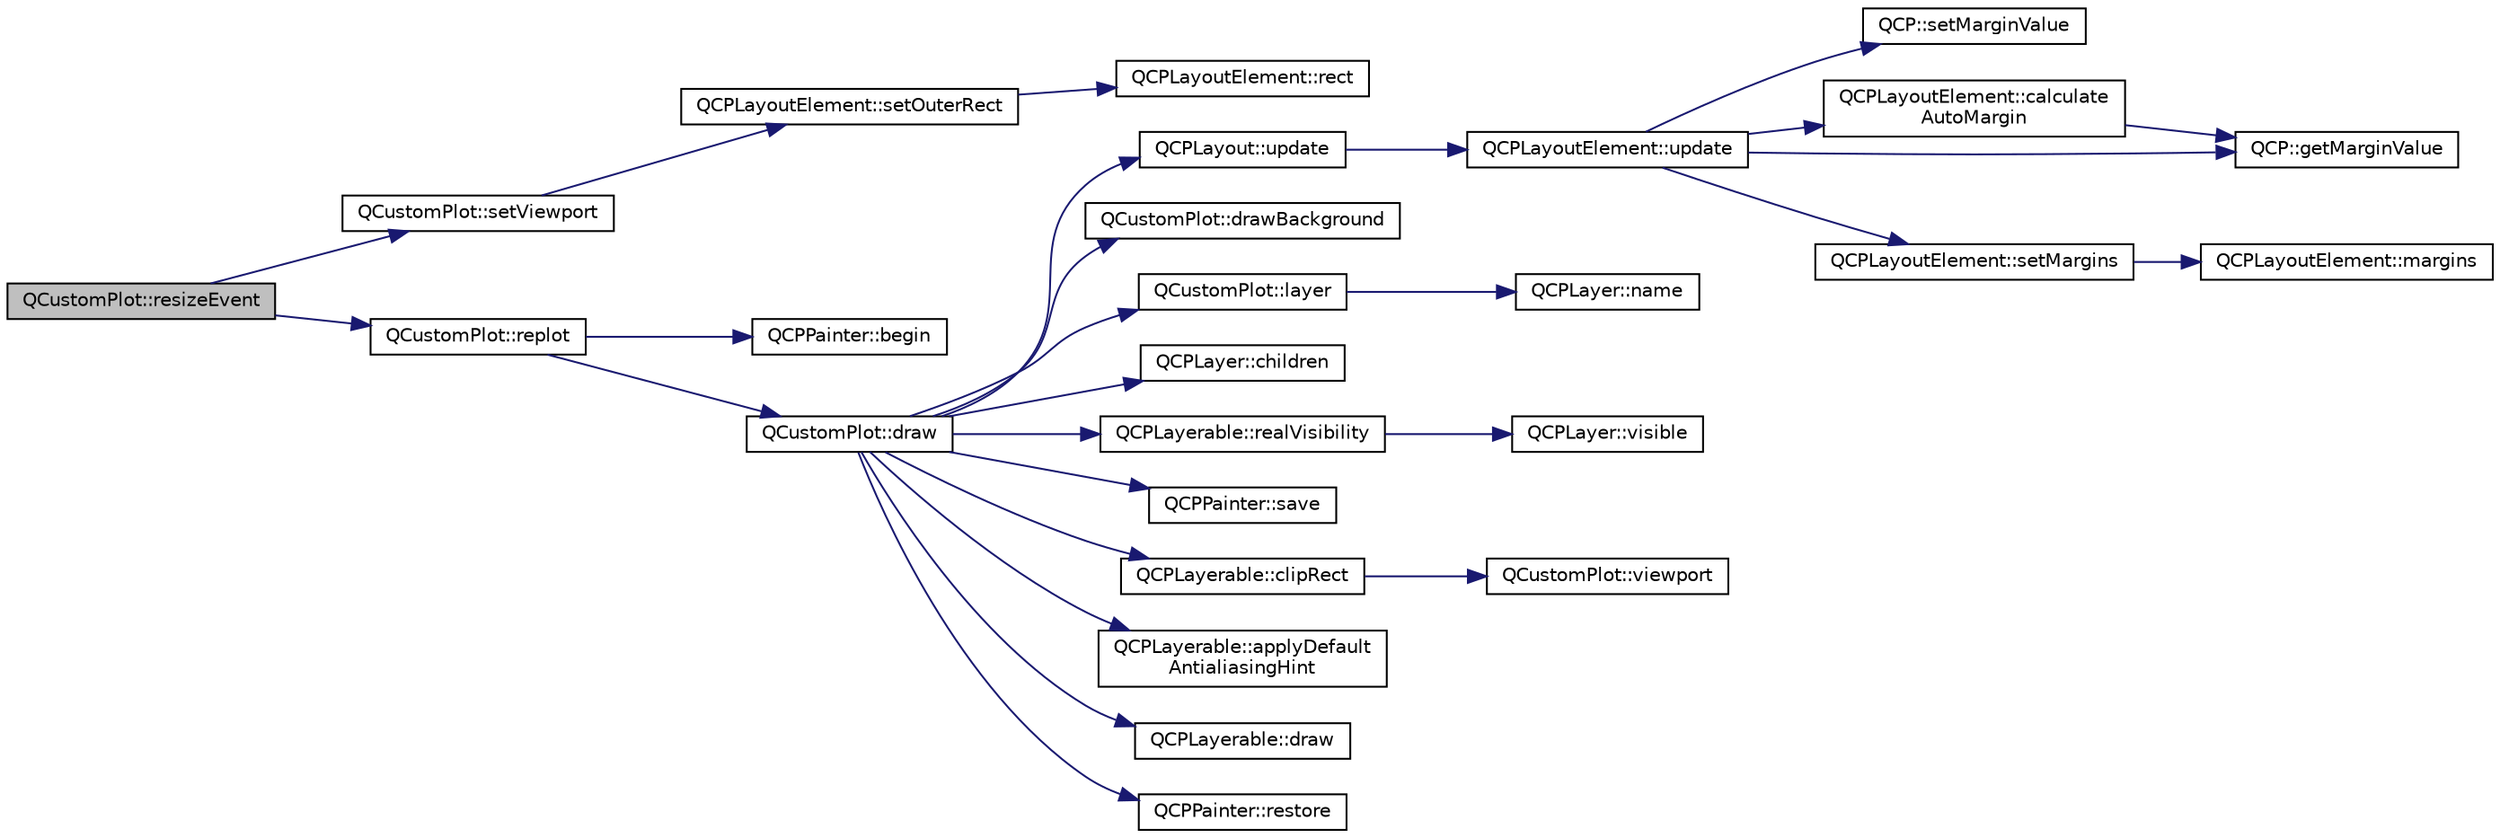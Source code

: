 digraph "QCustomPlot::resizeEvent"
{
  edge [fontname="Helvetica",fontsize="10",labelfontname="Helvetica",labelfontsize="10"];
  node [fontname="Helvetica",fontsize="10",shape=record];
  rankdir="LR";
  Node681 [label="QCustomPlot::resizeEvent",height=0.2,width=0.4,color="black", fillcolor="grey75", style="filled", fontcolor="black"];
  Node681 -> Node682 [color="midnightblue",fontsize="10",style="solid",fontname="Helvetica"];
  Node682 [label="QCustomPlot::setViewport",height=0.2,width=0.4,color="black", fillcolor="white", style="filled",URL="$class_q_custom_plot.html#a3f9bc4b939dd8aaba9339fd09f273fc4"];
  Node682 -> Node683 [color="midnightblue",fontsize="10",style="solid",fontname="Helvetica"];
  Node683 [label="QCPLayoutElement::setOuterRect",height=0.2,width=0.4,color="black", fillcolor="white", style="filled",URL="$class_q_c_p_layout_element.html#a38975ea13e36de8e53391ce41d94bc0f"];
  Node683 -> Node684 [color="midnightblue",fontsize="10",style="solid",fontname="Helvetica"];
  Node684 [label="QCPLayoutElement::rect",height=0.2,width=0.4,color="black", fillcolor="white", style="filled",URL="$class_q_c_p_layout_element.html#a208effccfe2cca4a0eaf9393e60f2dd4"];
  Node681 -> Node685 [color="midnightblue",fontsize="10",style="solid",fontname="Helvetica"];
  Node685 [label="QCustomPlot::replot",height=0.2,width=0.4,color="black", fillcolor="white", style="filled",URL="$class_q_custom_plot.html#a606fd384b2a637ce2c24899bcbde77d6"];
  Node685 -> Node686 [color="midnightblue",fontsize="10",style="solid",fontname="Helvetica"];
  Node686 [label="QCPPainter::begin",height=0.2,width=0.4,color="black", fillcolor="white", style="filled",URL="$class_q_c_p_painter.html#a0a41146ccd619dceab6e25ec7b46b044"];
  Node685 -> Node687 [color="midnightblue",fontsize="10",style="solid",fontname="Helvetica"];
  Node687 [label="QCustomPlot::draw",height=0.2,width=0.4,color="black", fillcolor="white", style="filled",URL="$class_q_custom_plot.html#ad7a7d878bf050f101a43008e7d8fdb52"];
  Node687 -> Node688 [color="midnightblue",fontsize="10",style="solid",fontname="Helvetica"];
  Node688 [label="QCPLayout::update",height=0.2,width=0.4,color="black", fillcolor="white", style="filled",URL="$class_q_c_p_layout.html#a34ab477e820537ded7bade4399c482fd"];
  Node688 -> Node689 [color="midnightblue",fontsize="10",style="solid",fontname="Helvetica"];
  Node689 [label="QCPLayoutElement::update",height=0.2,width=0.4,color="black", fillcolor="white", style="filled",URL="$class_q_c_p_layout_element.html#a929c2ec62e0e0e1d8418eaa802e2af9b"];
  Node689 -> Node690 [color="midnightblue",fontsize="10",style="solid",fontname="Helvetica"];
  Node690 [label="QCP::setMarginValue",height=0.2,width=0.4,color="black", fillcolor="white", style="filled",URL="$namespace_q_c_p.html#afbf6e3084c108f2bb4372107945ee82f"];
  Node689 -> Node691 [color="midnightblue",fontsize="10",style="solid",fontname="Helvetica"];
  Node691 [label="QCPLayoutElement::calculate\lAutoMargin",height=0.2,width=0.4,color="black", fillcolor="white", style="filled",URL="$class_q_c_p_layout_element.html#a005c9f0fe84bc1591a2cf2c46fd477b4"];
  Node691 -> Node692 [color="midnightblue",fontsize="10",style="solid",fontname="Helvetica"];
  Node692 [label="QCP::getMarginValue",height=0.2,width=0.4,color="black", fillcolor="white", style="filled",URL="$namespace_q_c_p.html#a23a2679d3495c444acc26acc61e35b5b"];
  Node689 -> Node692 [color="midnightblue",fontsize="10",style="solid",fontname="Helvetica"];
  Node689 -> Node693 [color="midnightblue",fontsize="10",style="solid",fontname="Helvetica"];
  Node693 [label="QCPLayoutElement::setMargins",height=0.2,width=0.4,color="black", fillcolor="white", style="filled",URL="$class_q_c_p_layout_element.html#a8f450b1f3f992ad576fce2c63d8b79cf"];
  Node693 -> Node694 [color="midnightblue",fontsize="10",style="solid",fontname="Helvetica"];
  Node694 [label="QCPLayoutElement::margins",height=0.2,width=0.4,color="black", fillcolor="white", style="filled",URL="$class_q_c_p_layout_element.html#af4ac9450aa2d60863bf3a8ea0c940c9d"];
  Node687 -> Node695 [color="midnightblue",fontsize="10",style="solid",fontname="Helvetica"];
  Node695 [label="QCustomPlot::drawBackground",height=0.2,width=0.4,color="black", fillcolor="white", style="filled",URL="$class_q_custom_plot.html#a05dd52438cee4353b18c1e53a439008d"];
  Node687 -> Node696 [color="midnightblue",fontsize="10",style="solid",fontname="Helvetica"];
  Node696 [label="QCustomPlot::layer",height=0.2,width=0.4,color="black", fillcolor="white", style="filled",URL="$class_q_custom_plot.html#a0a96244e7773b242ef23c32b7bdfb159"];
  Node696 -> Node697 [color="midnightblue",fontsize="10",style="solid",fontname="Helvetica"];
  Node697 [label="QCPLayer::name",height=0.2,width=0.4,color="black", fillcolor="white", style="filled",URL="$class_q_c_p_layer.html#a37806f662b50b588fb1029a14fc5ef50"];
  Node687 -> Node698 [color="midnightblue",fontsize="10",style="solid",fontname="Helvetica"];
  Node698 [label="QCPLayer::children",height=0.2,width=0.4,color="black", fillcolor="white", style="filled",URL="$class_q_c_p_layer.html#a183b90941fc78f0b136edd77c5fb6966"];
  Node687 -> Node699 [color="midnightblue",fontsize="10",style="solid",fontname="Helvetica"];
  Node699 [label="QCPLayerable::realVisibility",height=0.2,width=0.4,color="black", fillcolor="white", style="filled",URL="$class_q_c_p_layerable.html#ab054e88f15d485defcb95e7376f119e7"];
  Node699 -> Node700 [color="midnightblue",fontsize="10",style="solid",fontname="Helvetica"];
  Node700 [label="QCPLayer::visible",height=0.2,width=0.4,color="black", fillcolor="white", style="filled",URL="$class_q_c_p_layer.html#ad1cc2d6b32d2abb33c7f449b964e068c"];
  Node687 -> Node701 [color="midnightblue",fontsize="10",style="solid",fontname="Helvetica"];
  Node701 [label="QCPPainter::save",height=0.2,width=0.4,color="black", fillcolor="white", style="filled",URL="$class_q_c_p_painter.html#a8fd6821ee6fecbfa04444c9062912abd"];
  Node687 -> Node702 [color="midnightblue",fontsize="10",style="solid",fontname="Helvetica"];
  Node702 [label="QCPLayerable::clipRect",height=0.2,width=0.4,color="black", fillcolor="white", style="filled",URL="$class_q_c_p_layerable.html#acbcfc9ecc75433747b1978a77b1864b3"];
  Node702 -> Node703 [color="midnightblue",fontsize="10",style="solid",fontname="Helvetica"];
  Node703 [label="QCustomPlot::viewport",height=0.2,width=0.4,color="black", fillcolor="white", style="filled",URL="$class_q_custom_plot.html#a19842409b18f556b256d05e97fffc670"];
  Node687 -> Node704 [color="midnightblue",fontsize="10",style="solid",fontname="Helvetica"];
  Node704 [label="QCPLayerable::applyDefault\lAntialiasingHint",height=0.2,width=0.4,color="black", fillcolor="white", style="filled",URL="$class_q_c_p_layerable.html#afdf83ddc6a265cbf4c89fe99d3d93473"];
  Node687 -> Node705 [color="midnightblue",fontsize="10",style="solid",fontname="Helvetica"];
  Node705 [label="QCPLayerable::draw",height=0.2,width=0.4,color="black", fillcolor="white", style="filled",URL="$class_q_c_p_layerable.html#aecf2f7087482d4b6a78cb2770e5ed12d"];
  Node687 -> Node706 [color="midnightblue",fontsize="10",style="solid",fontname="Helvetica"];
  Node706 [label="QCPPainter::restore",height=0.2,width=0.4,color="black", fillcolor="white", style="filled",URL="$class_q_c_p_painter.html#a64908e6298d5bbd83457dc987cc3a022"];
}
